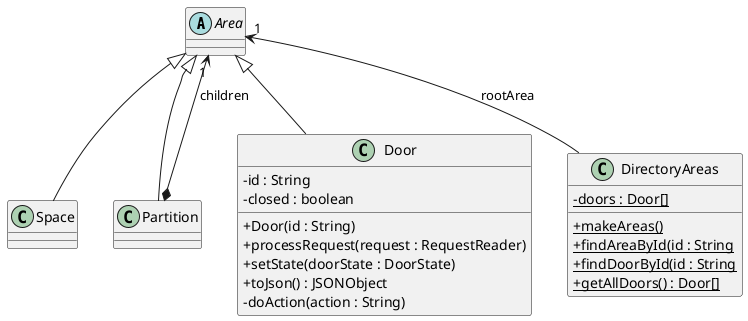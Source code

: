 @startuml
'https://plantuml.com/sequence-diagram
skinparam classAttributeIconSize 0

abstract class Area {

}

class Space {

}

class Partition {

}

class Door {
    - id : String
    - closed : boolean
    + Door(id : String)
    + processRequest(request : RequestReader)
    + setState(doorState : DoorState)
    + toJson() : JSONObject
    '+ toString() : String
    '+ isClosed() :boolean
    '+ setClosed(b : boolean)
    '+ getStateName() : String
    - doAction(action : String)
}

class DirectoryAreas {
    - {static} doors : Door[]
    + {static} makeAreas()
    + {static} findAreaById(id : String
    + {static} findDoorById(id : String
    + {static} getAllDoors() : Door[]
}

Area "1" <-- DirectoryAreas : "rootArea"
Area <|-- Partition
Area <|-- Space
Area <|-- Door
Partition *--> "1" Area : "children"

@enduml